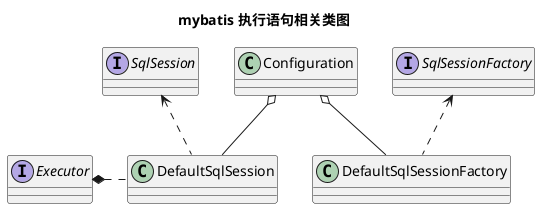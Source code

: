 @startuml
title mybatis 执行语句相关类图

interface Executor
class Configuration
together {
    interface SqlSessionFactory
    class DefaultSqlSessionFactory
    interface SqlSession
    class DefaultSqlSession
}

DefaultSqlSessionFactory .up.> SqlSessionFactory
DefaultSqlSession .up.> SqlSession

DefaultSqlSessionFactory -up-o Configuration
DefaultSqlSession -up-o Configuration

DefaultSqlSession .left.* Executor

@enduml